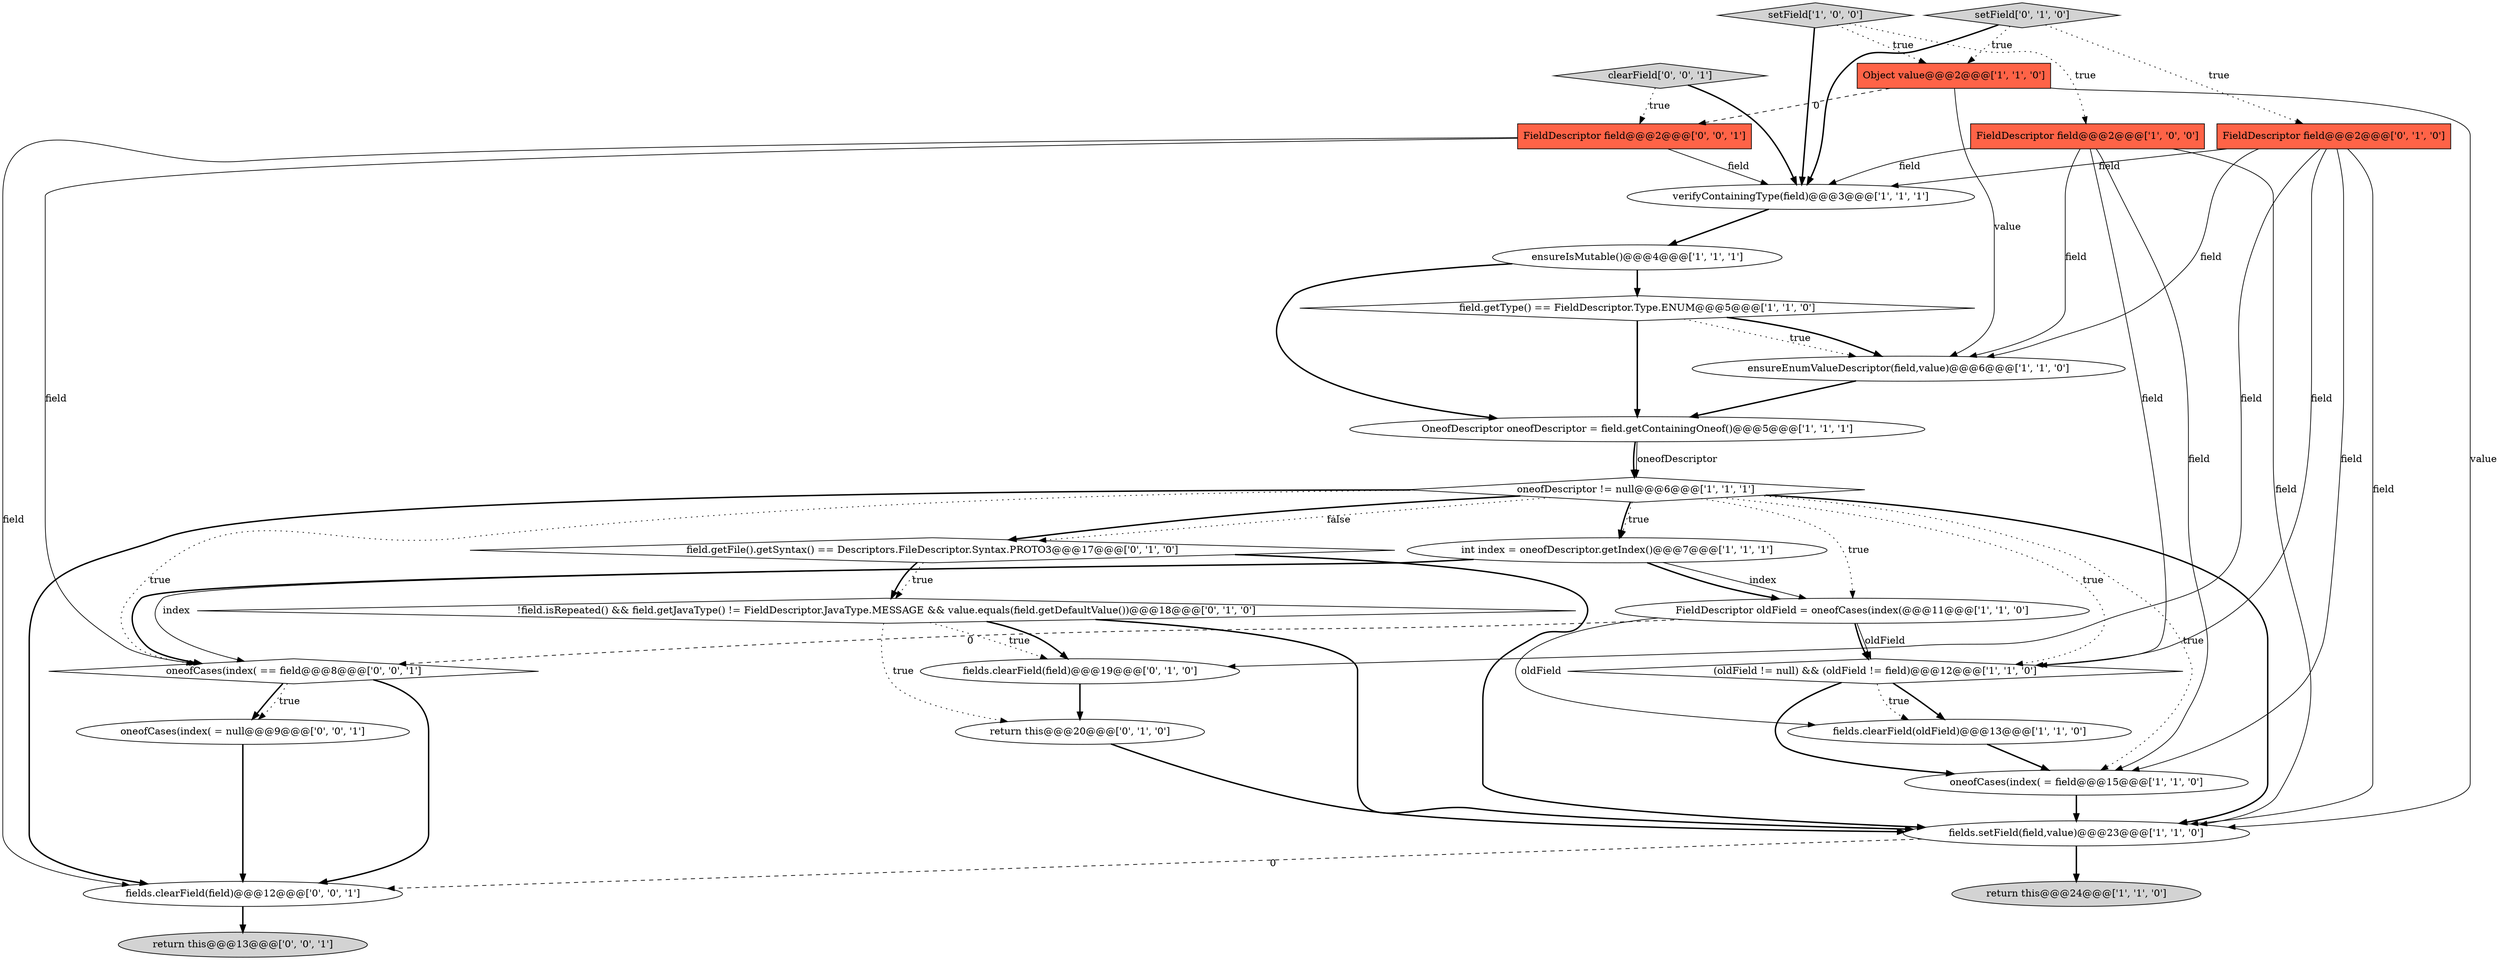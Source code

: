 digraph {
9 [style = filled, label = "(oldField != null) && (oldField != field)@@@12@@@['1', '1', '0']", fillcolor = white, shape = diamond image = "AAA0AAABBB1BBB"];
15 [style = filled, label = "fields.clearField(oldField)@@@13@@@['1', '1', '0']", fillcolor = white, shape = ellipse image = "AAA0AAABBB1BBB"];
8 [style = filled, label = "return this@@@24@@@['1', '1', '0']", fillcolor = lightgray, shape = ellipse image = "AAA0AAABBB1BBB"];
25 [style = filled, label = "clearField['0', '0', '1']", fillcolor = lightgray, shape = diamond image = "AAA0AAABBB3BBB"];
5 [style = filled, label = "FieldDescriptor field@@@2@@@['1', '0', '0']", fillcolor = tomato, shape = box image = "AAA0AAABBB1BBB"];
27 [style = filled, label = "return this@@@13@@@['0', '0', '1']", fillcolor = lightgray, shape = ellipse image = "AAA0AAABBB3BBB"];
16 [style = filled, label = "setField['0', '1', '0']", fillcolor = lightgray, shape = diamond image = "AAA0AAABBB2BBB"];
3 [style = filled, label = "verifyContainingType(field)@@@3@@@['1', '1', '1']", fillcolor = white, shape = ellipse image = "AAA0AAABBB1BBB"];
14 [style = filled, label = "ensureEnumValueDescriptor(field,value)@@@6@@@['1', '1', '0']", fillcolor = white, shape = ellipse image = "AAA0AAABBB1BBB"];
12 [style = filled, label = "int index = oneofDescriptor.getIndex()@@@7@@@['1', '1', '1']", fillcolor = white, shape = ellipse image = "AAA0AAABBB1BBB"];
26 [style = filled, label = "oneofCases(index( == field@@@8@@@['0', '0', '1']", fillcolor = white, shape = diamond image = "AAA0AAABBB3BBB"];
10 [style = filled, label = "field.getType() == FieldDescriptor.Type.ENUM@@@5@@@['1', '1', '0']", fillcolor = white, shape = diamond image = "AAA0AAABBB1BBB"];
23 [style = filled, label = "FieldDescriptor field@@@2@@@['0', '0', '1']", fillcolor = tomato, shape = box image = "AAA0AAABBB3BBB"];
7 [style = filled, label = "oneofCases(index( = field@@@15@@@['1', '1', '0']", fillcolor = white, shape = ellipse image = "AAA0AAABBB1BBB"];
18 [style = filled, label = "fields.clearField(field)@@@19@@@['0', '1', '0']", fillcolor = white, shape = ellipse image = "AAA1AAABBB2BBB"];
11 [style = filled, label = "FieldDescriptor oldField = oneofCases(index(@@@11@@@['1', '1', '0']", fillcolor = white, shape = ellipse image = "AAA0AAABBB1BBB"];
2 [style = filled, label = "oneofDescriptor != null@@@6@@@['1', '1', '1']", fillcolor = white, shape = diamond image = "AAA0AAABBB1BBB"];
4 [style = filled, label = "ensureIsMutable()@@@4@@@['1', '1', '1']", fillcolor = white, shape = ellipse image = "AAA0AAABBB1BBB"];
19 [style = filled, label = "return this@@@20@@@['0', '1', '0']", fillcolor = white, shape = ellipse image = "AAA1AAABBB2BBB"];
1 [style = filled, label = "fields.setField(field,value)@@@23@@@['1', '1', '0']", fillcolor = white, shape = ellipse image = "AAA0AAABBB1BBB"];
0 [style = filled, label = "setField['1', '0', '0']", fillcolor = lightgray, shape = diamond image = "AAA0AAABBB1BBB"];
21 [style = filled, label = "!field.isRepeated() && field.getJavaType() != FieldDescriptor.JavaType.MESSAGE && value.equals(field.getDefaultValue())@@@18@@@['0', '1', '0']", fillcolor = white, shape = diamond image = "AAA1AAABBB2BBB"];
22 [style = filled, label = "fields.clearField(field)@@@12@@@['0', '0', '1']", fillcolor = white, shape = ellipse image = "AAA0AAABBB3BBB"];
17 [style = filled, label = "FieldDescriptor field@@@2@@@['0', '1', '0']", fillcolor = tomato, shape = box image = "AAA0AAABBB2BBB"];
6 [style = filled, label = "OneofDescriptor oneofDescriptor = field.getContainingOneof()@@@5@@@['1', '1', '1']", fillcolor = white, shape = ellipse image = "AAA0AAABBB1BBB"];
13 [style = filled, label = "Object value@@@2@@@['1', '1', '0']", fillcolor = tomato, shape = box image = "AAA0AAABBB1BBB"];
24 [style = filled, label = "oneofCases(index( = null@@@9@@@['0', '0', '1']", fillcolor = white, shape = ellipse image = "AAA0AAABBB3BBB"];
20 [style = filled, label = "field.getFile().getSyntax() == Descriptors.FileDescriptor.Syntax.PROTO3@@@17@@@['0', '1', '0']", fillcolor = white, shape = diamond image = "AAA1AAABBB2BBB"];
17->9 [style = solid, label="field"];
12->26 [style = bold, label=""];
26->22 [style = bold, label=""];
2->11 [style = dotted, label="true"];
4->6 [style = bold, label=""];
26->24 [style = bold, label=""];
17->14 [style = solid, label="field"];
25->3 [style = bold, label=""];
2->20 [style = dotted, label="false"];
10->6 [style = bold, label=""];
11->26 [style = dashed, label="0"];
13->1 [style = solid, label="value"];
17->7 [style = solid, label="field"];
19->1 [style = bold, label=""];
20->21 [style = dotted, label="true"];
21->18 [style = dotted, label="true"];
1->22 [style = dashed, label="0"];
2->9 [style = dotted, label="true"];
12->26 [style = solid, label="index"];
22->27 [style = bold, label=""];
5->14 [style = solid, label="field"];
11->15 [style = solid, label="oldField"];
23->22 [style = solid, label="field"];
9->15 [style = bold, label=""];
1->8 [style = bold, label=""];
5->9 [style = solid, label="field"];
12->11 [style = solid, label="index"];
11->9 [style = bold, label=""];
11->9 [style = solid, label="oldField"];
0->13 [style = dotted, label="true"];
0->3 [style = bold, label=""];
16->13 [style = dotted, label="true"];
5->1 [style = solid, label="field"];
15->7 [style = bold, label=""];
6->2 [style = solid, label="oneofDescriptor"];
20->1 [style = bold, label=""];
6->2 [style = bold, label=""];
24->22 [style = bold, label=""];
0->5 [style = dotted, label="true"];
13->23 [style = dashed, label="0"];
20->21 [style = bold, label=""];
2->26 [style = dotted, label="true"];
26->24 [style = dotted, label="true"];
2->12 [style = bold, label=""];
18->19 [style = bold, label=""];
21->18 [style = bold, label=""];
16->3 [style = bold, label=""];
23->3 [style = solid, label="field"];
2->20 [style = bold, label=""];
2->1 [style = bold, label=""];
2->22 [style = bold, label=""];
21->19 [style = dotted, label="true"];
14->6 [style = bold, label=""];
2->12 [style = dotted, label="true"];
4->10 [style = bold, label=""];
12->11 [style = bold, label=""];
5->3 [style = solid, label="field"];
21->1 [style = bold, label=""];
7->1 [style = bold, label=""];
9->15 [style = dotted, label="true"];
17->18 [style = solid, label="field"];
16->17 [style = dotted, label="true"];
10->14 [style = dotted, label="true"];
25->23 [style = dotted, label="true"];
10->14 [style = bold, label=""];
5->7 [style = solid, label="field"];
17->3 [style = solid, label="field"];
3->4 [style = bold, label=""];
17->1 [style = solid, label="field"];
23->26 [style = solid, label="field"];
2->7 [style = dotted, label="true"];
13->14 [style = solid, label="value"];
9->7 [style = bold, label=""];
}
